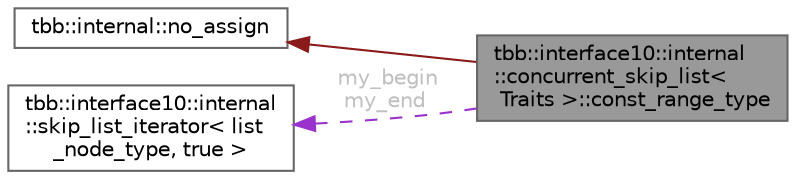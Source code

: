 digraph "tbb::interface10::internal::concurrent_skip_list&lt; Traits &gt;::const_range_type"
{
 // LATEX_PDF_SIZE
  bgcolor="transparent";
  edge [fontname=Helvetica,fontsize=10,labelfontname=Helvetica,labelfontsize=10];
  node [fontname=Helvetica,fontsize=10,shape=box,height=0.2,width=0.4];
  rankdir="LR";
  Node1 [id="Node000001",label="tbb::interface10::internal\l::concurrent_skip_list\<\l Traits \>::const_range_type",height=0.2,width=0.4,color="gray40", fillcolor="grey60", style="filled", fontcolor="black",tooltip=" "];
  Node2 -> Node1 [id="edge3_Node000001_Node000002",dir="back",color="firebrick4",style="solid",tooltip=" "];
  Node2 [id="Node000002",label="tbb::internal::no_assign",height=0.2,width=0.4,color="gray40", fillcolor="white", style="filled",tooltip=" "];
  Node3 -> Node1 [id="edge4_Node000001_Node000003",dir="back",color="darkorchid3",style="dashed",tooltip=" ",label=" my_begin\nmy_end",fontcolor="grey" ];
  Node3 [id="Node000003",label="tbb::interface10::internal\l::skip_list_iterator\< list\l_node_type, true \>",height=0.2,width=0.4,color="gray40", fillcolor="white", style="filled",URL="$classtbb_1_1interface10_1_1internal_1_1skip__list__iterator.html",tooltip=" "];
}
